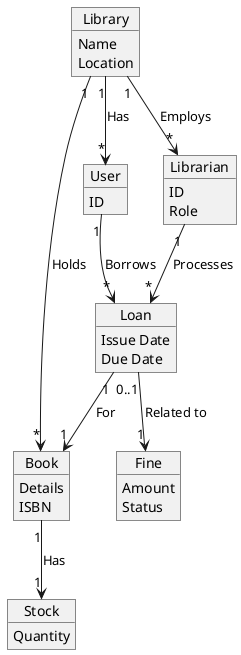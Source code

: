 @startuml

' Define conceptual classes
object Library {
  Name
  Location
}

object Book {
  Details
  ISBN
}

object Stock {
  Quantity
}

object User {
  ID
}

object Librarian {
  ID
  Role
}

object Loan {
  Issue Date
  Due Date
}

object Fine {
  Amount
  Status
}

' Define associations
Library "1" --> "*" Book : Holds
Library "1" --> "*" User : Has
Library "1" --> "*" Librarian : Employs
Book "1" --> "1" Stock : Has
User "1" --> "*" Loan : Borrows
Loan "1" --> "1" Book : For
Loan "0..1" --> "1" Fine : Related to
Librarian "1" --> "*" Loan : Processes

@enduml
